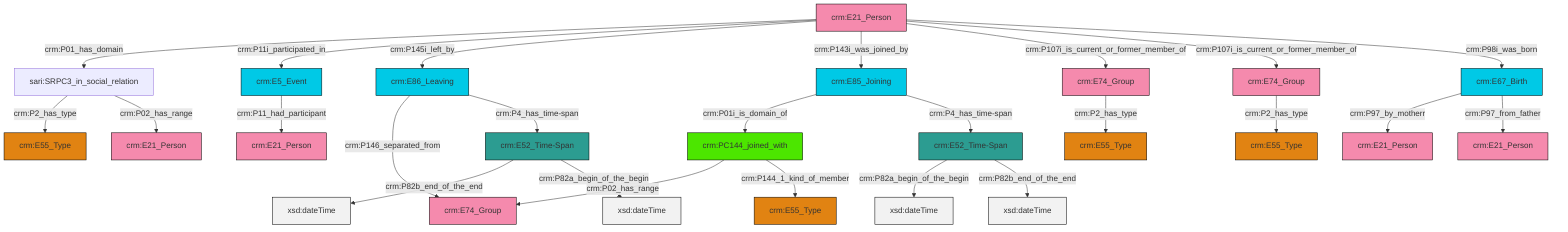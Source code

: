 graph TD
classDef Literal fill:#f2f2f2,stroke:#000000;
classDef CRM_Entity fill:#FFFFFF,stroke:#000000;
classDef Temporal_Entity fill:#00C9E6, stroke:#000000;
classDef Type fill:#E18312, stroke:#000000;
classDef Time-Span fill:#2C9C91, stroke:#000000;
classDef Appellation fill:#FFEB7F, stroke:#000000;
classDef Place fill:#008836, stroke:#000000;
classDef Persistent_Item fill:#B266B2, stroke:#000000;
classDef Conceptual_Object fill:#FFD700, stroke:#000000;
classDef Physical_Thing fill:#D2B48C, stroke:#000000;
classDef Actor fill:#f58aad, stroke:#000000;
classDef PC_Classes fill:#4ce600, stroke:#000000;
classDef Multi fill:#cccccc,stroke:#000000;

2["crm:E67_Birth"]:::Temporal_Entity -->|crm:P97_by_motherr| 3["crm:E21_Person"]:::Actor
13["sari:SRPC3_in_social_relation"]:::Default -->|crm:P2_has_type| 14["crm:E55_Type"]:::Type
17["crm:E85_Joining"]:::Temporal_Entity -->|crm:P01i_is_domain_of| 18["crm:PC144_joined_with"]:::PC_Classes
13["sari:SRPC3_in_social_relation"]:::Default -->|crm:P02_has_range| 19["crm:E21_Person"]:::Actor
21["crm:E86_Leaving"]:::Temporal_Entity -->|crm:P146_separated_from| 22["crm:E74_Group"]:::Actor
5["crm:E74_Group"]:::Actor -->|crm:P2_has_type| 23["crm:E55_Type"]:::Type
24["crm:E21_Person"]:::Actor -->|crm:P01_has_domain| 13["sari:SRPC3_in_social_relation"]:::Default
18["crm:PC144_joined_with"]:::PC_Classes -->|crm:P02_has_range| 22["crm:E74_Group"]:::Actor
2["crm:E67_Birth"]:::Temporal_Entity -->|crm:P97_from_father| 25["crm:E21_Person"]:::Actor
11["crm:E5_Event"]:::Temporal_Entity -->|crm:P11_had_participant| 15["crm:E21_Person"]:::Actor
24["crm:E21_Person"]:::Actor -->|crm:P11i_participated_in| 11["crm:E5_Event"]:::Temporal_Entity
24["crm:E21_Person"]:::Actor -->|crm:P145i_left_by| 21["crm:E86_Leaving"]:::Temporal_Entity
24["crm:E21_Person"]:::Actor -->|crm:P143i_was_joined_by| 17["crm:E85_Joining"]:::Temporal_Entity
24["crm:E21_Person"]:::Actor -->|crm:P107i_is_current_or_former_member_of| 9["crm:E74_Group"]:::Actor
21["crm:E86_Leaving"]:::Temporal_Entity -->|crm:P4_has_time-span| 30["crm:E52_Time-Span"]:::Time-Span
7["crm:E52_Time-Span"]:::Time-Span -->|crm:P82a_begin_of_the_begin| 31[xsd:dateTime]:::Literal
17["crm:E85_Joining"]:::Temporal_Entity -->|crm:P4_has_time-span| 7["crm:E52_Time-Span"]:::Time-Span
24["crm:E21_Person"]:::Actor -->|crm:P107i_is_current_or_former_member_of| 5["crm:E74_Group"]:::Actor
24["crm:E21_Person"]:::Actor -->|crm:P98i_was_born| 2["crm:E67_Birth"]:::Temporal_Entity
9["crm:E74_Group"]:::Actor -->|crm:P2_has_type| 0["crm:E55_Type"]:::Type
30["crm:E52_Time-Span"]:::Time-Span -->|crm:P82b_end_of_the_end| 42[xsd:dateTime]:::Literal
30["crm:E52_Time-Span"]:::Time-Span -->|crm:P82a_begin_of_the_begin| 44[xsd:dateTime]:::Literal
18["crm:PC144_joined_with"]:::PC_Classes -->|crm:P144_1_kind_of_member| 40["crm:E55_Type"]:::Type
7["crm:E52_Time-Span"]:::Time-Span -->|crm:P82b_end_of_the_end| 46[xsd:dateTime]:::Literal